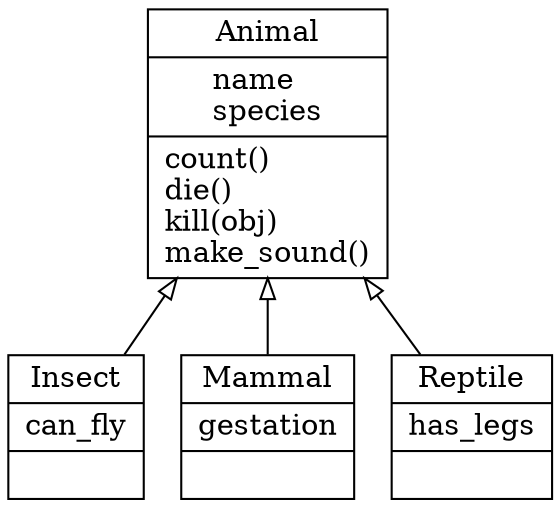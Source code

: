 digraph "classes_MyProject" {
rankdir=BT
charset="utf-8"
"animal.Animal" [color="black", fontcolor="black", label=<{Animal|name<br ALIGN="LEFT"/>species<br ALIGN="LEFT"/>|count()<br ALIGN="LEFT"/>die()<br ALIGN="LEFT"/>kill(obj)<br ALIGN="LEFT"/>make_sound()<br ALIGN="LEFT"/>}>, shape="record", style="solid"];
"insect.Insect" [color="black", fontcolor="black", label=<{Insect|can_fly<br ALIGN="LEFT"/>|}>, shape="record", style="solid"];
"mammal.Mammal" [color="black", fontcolor="black", label=<{Mammal|gestation<br ALIGN="LEFT"/>|}>, shape="record", style="solid"];
"reptile.Reptile" [color="black", fontcolor="black", label=<{Reptile|has_legs<br ALIGN="LEFT"/>|}>, shape="record", style="solid"];
"insect.Insect" -> "animal.Animal" [arrowhead="empty", arrowtail="none"];
"mammal.Mammal" -> "animal.Animal" [arrowhead="empty", arrowtail="none"];
"reptile.Reptile" -> "animal.Animal" [arrowhead="empty", arrowtail="none"];
}
